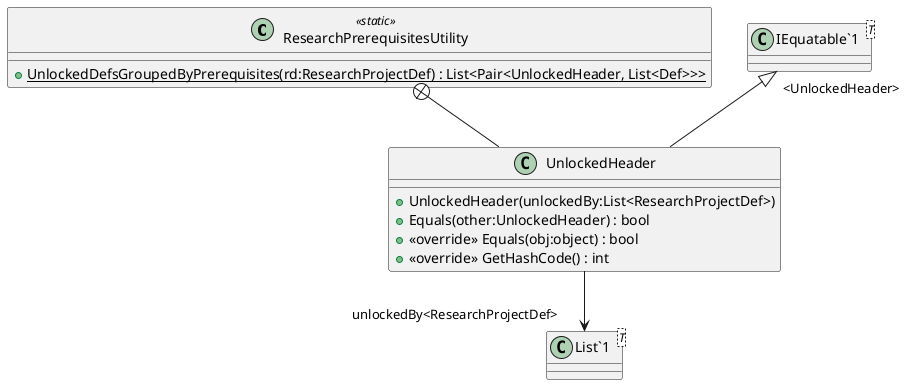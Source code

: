 @startuml
class ResearchPrerequisitesUtility <<static>> {
    + {static} UnlockedDefsGroupedByPrerequisites(rd:ResearchProjectDef) : List<Pair<UnlockedHeader, List<Def>>>
}
class UnlockedHeader {
    + UnlockedHeader(unlockedBy:List<ResearchProjectDef>)
    + Equals(other:UnlockedHeader) : bool
    + <<override>> Equals(obj:object) : bool
    + <<override>> GetHashCode() : int
}
class "IEquatable`1"<T> {
}
class "List`1"<T> {
}
ResearchPrerequisitesUtility +-- UnlockedHeader
"IEquatable`1" "<UnlockedHeader>" <|-- UnlockedHeader
UnlockedHeader --> "unlockedBy<ResearchProjectDef>" "List`1"
@enduml

